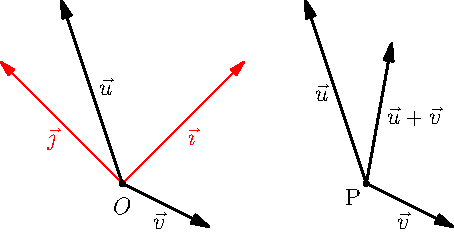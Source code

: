 import geometry;
size(8cm,0);
pen bpp=linewidth(bp);
currentcoordsys=cartesiansystem((0,0), i=(1,1), j=(-1,1));
show(currentcoordsys, xpen=invisible);

vector u=(0.5,1), v=rotate(-135)*u/2;
show("$\vec{u}$", u, bpp, Arrow(3mm));
show("$\vec{v}$", v, bpp, Arrow(3mm));
point P=(1,-1); dot("P", P, SW);
draw(Label("$\vec{u}$",align=W), P--(P+u), bpp, Arrow(3mm));
draw("$\vec{v}$", P--(P+v), bpp, Arrow(3mm));
draw("$\vec{u}+\vec{v}$", P--(P+(u+v)), bpp, Arrow(3mm));
